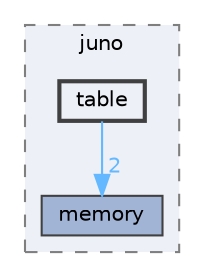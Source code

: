 digraph "/home/runner/work/libjuno/libjuno/include/juno/table"
{
 // LATEX_PDF_SIZE
  bgcolor="transparent";
  edge [fontname=Helvetica,fontsize=10,labelfontname=Helvetica,labelfontsize=10];
  node [fontname=Helvetica,fontsize=10,shape=box,height=0.2,width=0.4];
  compound=true
  subgraph clusterdir_366da5caa8e7ec3e54d94764b6f022bc {
    graph [ bgcolor="#edf0f7", pencolor="grey50", label="juno", fontname=Helvetica,fontsize=10 style="filled,dashed", URL="dir_366da5caa8e7ec3e54d94764b6f022bc.html",tooltip=""]
  dir_0ab7105f8cccca84cc3ec63bc4b5970d [label="memory", fillcolor="#a2b4d6", color="grey25", style="filled", URL="dir_0ab7105f8cccca84cc3ec63bc4b5970d.html",tooltip=""];
  dir_247cda594a1ab670a2704371990491e3 [label="table", fillcolor="#edf0f7", color="grey25", style="filled,bold", URL="dir_247cda594a1ab670a2704371990491e3.html",tooltip=""];
  }
  dir_247cda594a1ab670a2704371990491e3->dir_0ab7105f8cccca84cc3ec63bc4b5970d [headlabel="2", labeldistance=1.5 headhref="dir_000010_000006.html" href="dir_000010_000006.html" color="steelblue1" fontcolor="steelblue1"];
}
